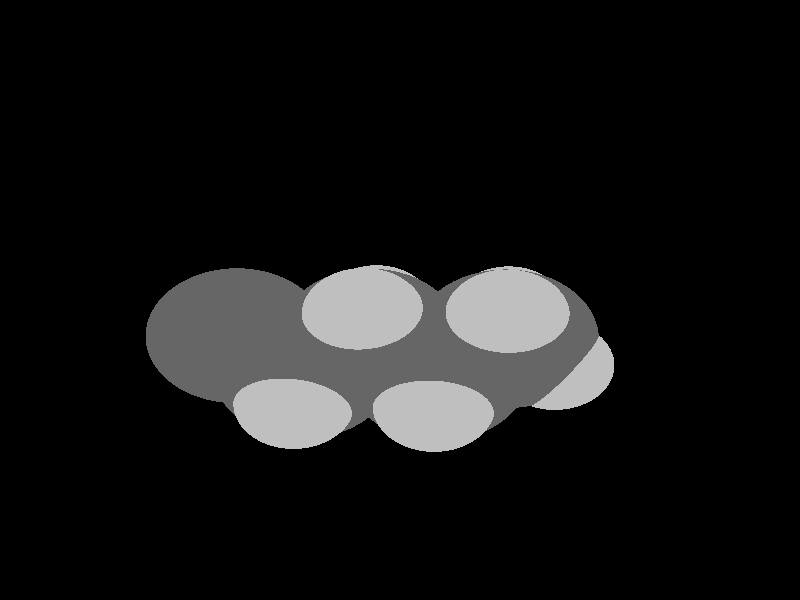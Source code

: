 global_settings {
	ambient_light rgb <0.200000002980232, 0.200000002980232, 0.200000002980232>
	max_trace_level 15
}

background { color rgb <0,0,0> }

camera {
	perspective
	location <-0.3640294025737, 13.4350045005222, -18.0599054849446>
	angle 40
	up <-0.143193033919378, -0.829559358714476, -0.539747186566258>
	right <0.982133679048427, -0.186391508520154, 0.0259160573850265> * 1
	direction <-0.122103200268324, -0.526392891214166, 0.841428150565112> }

light_source {
	<55.9635100019308, -14.0960791752182, -83.0551833692707>
	color rgb <1, 1, 1>
	fade_distance 138.596434269812
	fade_power 0
	spotlight
	area_light <20, 0, 0>, <0, 0, 20>, 20, 20
	circular
	orient
	point_at <-55.9635100019308, 14.0960791752182, 83.0551833692707>
}

light_source {
	<-65.6249734622687, -48.1466534104575, 1.53552409472247>
	color rgb <0.300000011920929, 0.300000011920929, 0.300000011920929> shadowless
	fade_distance 138.596434269812
	fade_power 0
	parallel
	point_at <65.6249734622687, 48.1466534104575, -1.53552409472247>
}

#default {
	finish {ambient 0.5 diffuse 1 specular 0.2 roughness .01 metallic 1}
}

union {
cylinder {
	<-1.92781803345158, 3.99546195614888, 0.179986840648747>, 	<-2.61135778306295, 3.7328178927557, -0.0405970682566193>, 0.075
	pigment { rgbt <0.400000005960464, 0.400000005960464, 0.400000005960464, 0> }
}
cylinder {
	<-2.61135778306295, 3.7328178927557, -0.0405970682566193>, 	<-3.29489753267432, 3.47017382936252, -0.261180977161986>, 0.075
	pigment { rgbt <0.400000005960464, 0.400000005960464, 0.400000005960464, 0> }
}
cylinder {
	<-1.92781803345158, 3.99546195614888, 0.179986840648747>, 	<-1.88209762170873, 3.9778046233084, 0.84780710519122>, 0.075
	pigment { rgbt <0.400000005960464, 0.400000005960464, 0.400000005960464, 0> }
}
cylinder {
	<-1.88209762170873, 3.9778046233084, 0.84780710519122>, 	<-1.8529688899847, 3.96655503714621, 1.27327915551155>, 0.075
	pigment { rgbt <0.75, 0.75, 0.75, 0> }
}
cylinder {
	<-1.92781803345158, 3.99546195614888, 0.179986840648747>, 	<-1.85863302779466, 4.63475697786784, -0.00683984927460014>, 0.075
	pigment { rgbt <0.400000005960464, 0.400000005960464, 0.400000005960464, 0> }
}
cylinder {
	<-1.85863302779466, 4.63475697786784, -0.00683984927460014>, 	<-1.81455479115008, 5.04205617493331, -0.125868401368709>, 0.075
	pigment { rgbt <0.75, 0.75, 0.75, 0> }
}
cylinder {
	<-1.92781803345158, 3.99546195614888, 0.179986840648747>, 	<-1.36180684305866, 3.58570416843123, -0.119460231034979>, 0.075
	pigment { rgbt <0.400000005960464, 0.400000005960464, 0.400000005960464, 0> }
}
cylinder {
	<-1.36180684305866, 3.58570416843123, -0.119460231034979>, 	<-0.795795652665742, 3.17594638071357, -0.418907302718705>, 0.075
	pigment { rgbt <0.400000005960464, 0.400000005960464, 0.400000005960464, 0> }
}
cylinder {
	<-3.29489753267432, 3.47017382936252, -0.261180977161986>, 	<-3.8617269391443, 3.88471220150122, 0.041051942842871>, 0.075
	pigment { rgbt <0.400000005960464, 0.400000005960464, 0.400000005960464, 0> }
}
cylinder {
	<-3.8617269391443, 3.88471220150122, 0.041051942842871>, 	<-4.42855634561428, 4.29925057363992, 0.343284862847728>, 0.075
	pigment { rgbt <0.400000005960464, 0.400000005960464, 0.400000005960464, 0> }
}
cylinder {
	<-3.29489753267432, 3.47017382936252, -0.261180977161986>, 	<-3.35701631188262, 2.82847288577334, -0.077029633330938>, 0.075
	pigment { rgbt <0.400000005960464, 0.400000005960464, 0.400000005960464, 0> }
}
cylinder {
	<-3.35701631188262, 2.82847288577334, -0.077029633330938>, 	<-3.3966217519461, 2.41933979294853, 0.0403808358325251>, 0.075
	pigment { rgbt <0.75, 0.75, 0.75, 0> }
}
cylinder {
	<-3.29489753267432, 3.47017382936252, -0.261180977161986>, 	<-3.33328146392601, 3.4832063864066, -0.930435037129379>, 0.075
	pigment { rgbt <0.400000005960464, 0.400000005960464, 0.400000005960464, 0> }
}
cylinder {
	<-3.33328146392601, 3.4832063864066, -0.930435037129379>, 	<-3.35775403672377, 3.49151559785529, -1.35713361042959>, 0.075
	pigment { rgbt <0.75, 0.75, 0.75, 0> }
}
cylinder {
	<-4.42855634561428, 4.29925057363992, 0.343284862847728>, 	<-4.38984888505728, 4.28424146173387, 1.01149028400895>, 0.075
	pigment { rgbt <0.400000005960464, 0.400000005960464, 0.400000005960464, 0> }
}
cylinder {
	<-4.38984888505728, 4.28424146173387, 1.01149028400895>, 	<-4.36519071383113, 4.27468006850358, 1.43716335716164>, 0.075
	pigment { rgbt <0.75, 0.75, 0.75, 0> }
}
cylinder {
	<-4.42855634561428, 4.29925057363992, 0.343284862847728>, 	<-5.12064739764267, 4.0354112885813, 0.122283240979915>, 0.075
	pigment { rgbt <0.400000005960464, 0.400000005960464, 0.400000005960464, 0> }
}
cylinder {
	<-5.12064739764267, 4.0354112885813, 0.122283240979915>, 	<-5.81273844967106, 3.77157200352268, -0.0987183808878984>, 0.075
	pigment { rgbt <0.400000005960464, 0.400000005960464, 0.400000005960464, 0> }
}
cylinder {
	<-4.42855634561428, 4.29925057363992, 0.343284862847728>, 	<-4.36657678773493, 4.93921496150834, 0.156657044748316>, 0.075
	pigment { rgbt <0.400000005960464, 0.400000005960464, 0.400000005960464, 0> }
}
cylinder {
	<-4.36657678773493, 4.93921496150834, 0.156657044748316>, 	<-4.32709328197484, 5.34689837292985, 0.0377675143443767>, 0.075
	pigment { rgbt <0.75, 0.75, 0.75, 0> }
}
cylinder {
	<-0.795795652665742, 3.17594638071357, -0.418907302718705>, 	<-0.836135614775981, 2.53611708375788, -0.228278677136085>, 0.075
	pigment { rgbt <0.400000005960464, 0.400000005960464, 0.400000005960464, 0> }
}
cylinder {
	<-0.836135614775981, 2.53611708375788, -0.228278677136085>, 	<-0.861819458855075, 2.12874744232545, -0.106908312853237>, 0.075
	pigment { rgbt <0.75, 0.75, 0.75, 0> }
}
cylinder {
	<-0.795795652665742, 3.17594638071357, -0.418907302718705>, 	<-0.204797743429885, 3.41560296299434, -0.217640602083193>, 0.075
	pigment { rgbt <0.400000005960464, 0.400000005960464, 0.400000005960464, 0> }
}
cylinder {
	<-0.204797743429885, 3.41560296299434, -0.217640602083193>, 	<0.171451440722687, 3.56817641909425, -0.0895074382804586>, 0.075
	pigment { rgbt <0.75, 0.75, 0.75, 0> }
}
cylinder {
	<-0.795795652665742, 3.17594638071357, -0.418907302718705>, 	<-0.81181032046004, 3.19751791151794, -1.08720774795028>, 0.075
	pigment { rgbt <0.400000005960464, 0.400000005960464, 0.400000005960464, 0> }
}
cylinder {
	<-0.81181032046004, 3.19751791151794, -1.08720774795028>, 	<-0.822006611968452, 3.21125217183412, -1.51270431411751>, 0.075
	pigment { rgbt <0.75, 0.75, 0.75, 0> }
}
sphere {
	<-1.92781803345158, 3.99546195614888, 0.179986840648747>, 0.4104
	pigment { rgbt <0.400000005960464, 0.400000005960464, 0.400000005960464,0> }
}
sphere {
	<-3.29489753267432, 3.47017382936252, -0.261180977161986>, 0.4104
	pigment { rgbt <0.400000005960464, 0.400000005960464, 0.400000005960464,0> }
}
sphere {
	<-4.42855634561428, 4.29925057363992, 0.343284862847728>, 0.4104
	pigment { rgbt <0.400000005960464, 0.400000005960464, 0.400000005960464,0> }
}
sphere {
	<-3.3966217519461, 2.41933979294853, 0.0403808358325251>, 0.1674
	pigment { rgbt <0.75, 0.75, 0.75,0> }
}
sphere {
	<-3.35775403672377, 3.49151559785529, -1.35713361042959>, 0.1674
	pigment { rgbt <0.75, 0.75, 0.75,0> }
}
sphere {
	<-4.36519071383113, 4.27468006850358, 1.43716335716164>, 0.1674
	pigment { rgbt <0.75, 0.75, 0.75,0> }
}
sphere {
	<-5.81273844967106, 3.77157200352268, -0.0987183808878984>, 0.4104
	pigment { rgbt <0.400000005960464, 0.400000005960464, 0.400000005960464,0> }
}
sphere {
	<-4.32709328197484, 5.34689837292985, 0.0377675143443767>, 0.1674
	pigment { rgbt <0.75, 0.75, 0.75,0> }
}
sphere {
	<-1.8529688899847, 3.96655503714621, 1.27327915551155>, 0.1674
	pigment { rgbt <0.75, 0.75, 0.75,0> }
}
sphere {
	<-1.81455479115008, 5.04205617493331, -0.125868401368709>, 0.1674
	pigment { rgbt <0.75, 0.75, 0.75,0> }
}
sphere {
	<-0.795795652665742, 3.17594638071357, -0.418907302718705>, 0.4104
	pigment { rgbt <0.400000005960464, 0.400000005960464, 0.400000005960464,0> }
}
sphere {
	<-0.861819458855075, 2.12874744232545, -0.106908312853237>, 0.1674
	pigment { rgbt <0.75, 0.75, 0.75,0> }
}
sphere {
	<0.171451440722687, 3.56817641909425, -0.0895074382804586>, 0.1674
	pigment { rgbt <0.75, 0.75, 0.75,0> }
}
sphere {
	<-0.822006611968452, 3.21125217183412, -1.51270431411751>, 0.1674
	pigment { rgbt <0.75, 0.75, 0.75,0> }
}
}
merge {
}
union {
}
merge {
sphere {
	<-1.92781803345158, 3.99546195614888, 0.179986840648747>, 1.69983
	pigment { rgbt <0, 0, 0,0> }
}
sphere {
	<-3.29489753267432, 3.47017382936252, -0.261180977161986>, 1.69983
	pigment { rgbt <0, 0, 0,0> }
}
sphere {
	<-4.42855634561428, 4.29925057363992, 0.343284862847728>, 1.69983
	pigment { rgbt <0, 0, 0,0> }
}
sphere {
	<-3.3966217519461, 2.41933979294853, 0.0403808358325251>, 1.09989
	pigment { rgbt <0, 0, 0,0> }
}
sphere {
	<-3.35775403672377, 3.49151559785529, -1.35713361042959>, 1.09989
	pigment { rgbt <0, 0, 0,0> }
}
sphere {
	<-4.36519071383113, 4.27468006850358, 1.43716335716164>, 1.09989
	pigment { rgbt <0, 0, 0,0> }
}
sphere {
	<-5.81273844967106, 3.77157200352268, -0.0987183808878984>, 1.69983
	pigment { rgbt <0, 0, 0,0> }
}
sphere {
	<-4.32709328197484, 5.34689837292985, 0.0377675143443767>, 1.09989
	pigment { rgbt <0, 0, 0,0> }
}
sphere {
	<-1.8529688899847, 3.96655503714621, 1.27327915551155>, 1.09989
	pigment { rgbt <0, 0, 0,0> }
}
sphere {
	<-1.81455479115008, 5.04205617493331, -0.125868401368709>, 1.09989
	pigment { rgbt <0, 0, 0,0> }
}
sphere {
	<-0.795795652665742, 3.17594638071357, -0.418907302718705>, 1.69983
	pigment { rgbt <0, 0, 0,0> }
}
sphere {
	<-0.861819458855075, 2.12874744232545, -0.106908312853237>, 1.09989
	pigment { rgbt <0, 0, 0,0> }
}
sphere {
	<0.171451440722687, 3.56817641909425, -0.0895074382804586>, 1.09989
	pigment { rgbt <0, 0, 0,0> }
}
sphere {
	<-0.822006611968452, 3.21125217183412, -1.51270431411751>, 1.09989
	pigment { rgbt <0, 0, 0,0> }
}
sphere {
	<-1.92781803345158, 3.99546195614888, 0.179986840648747>, 1.7
	pigment { rgbt <0.400000005960464, 0.400000005960464, 0.400000005960464,0.350000023841858> }
}
sphere {
	<-3.29489753267432, 3.47017382936252, -0.261180977161986>, 1.7
	pigment { rgbt <0.400000005960464, 0.400000005960464, 0.400000005960464,0.350000023841858> }
}
sphere {
	<-4.42855634561428, 4.29925057363992, 0.343284862847728>, 1.7
	pigment { rgbt <0.400000005960464, 0.400000005960464, 0.400000005960464,0.350000023841858> }
}
sphere {
	<-3.3966217519461, 2.41933979294853, 0.0403808358325251>, 1.1
	pigment { rgbt <0.75, 0.75, 0.75,0.350000023841858> }
}
sphere {
	<-3.35775403672377, 3.49151559785529, -1.35713361042959>, 1.1
	pigment { rgbt <0.75, 0.75, 0.75,0.350000023841858> }
}
sphere {
	<-4.36519071383113, 4.27468006850358, 1.43716335716164>, 1.1
	pigment { rgbt <0.75, 0.75, 0.75,0.350000023841858> }
}
sphere {
	<-5.81273844967106, 3.77157200352268, -0.0987183808878984>, 1.7
	pigment { rgbt <0.400000005960464, 0.400000005960464, 0.400000005960464,0.350000023841858> }
}
sphere {
	<-4.32709328197484, 5.34689837292985, 0.0377675143443767>, 1.1
	pigment { rgbt <0.75, 0.75, 0.75,0.350000023841858> }
}
sphere {
	<-1.8529688899847, 3.96655503714621, 1.27327915551155>, 1.1
	pigment { rgbt <0.75, 0.75, 0.75,0.350000023841858> }
}
sphere {
	<-1.81455479115008, 5.04205617493331, -0.125868401368709>, 1.1
	pigment { rgbt <0.75, 0.75, 0.75,0.350000023841858> }
}
sphere {
	<-0.795795652665742, 3.17594638071357, -0.418907302718705>, 1.7
	pigment { rgbt <0.400000005960464, 0.400000005960464, 0.400000005960464,0.350000023841858> }
}
sphere {
	<-0.861819458855075, 2.12874744232545, -0.106908312853237>, 1.1
	pigment { rgbt <0.75, 0.75, 0.75,0.350000023841858> }
}
sphere {
	<0.171451440722687, 3.56817641909425, -0.0895074382804586>, 1.1
	pigment { rgbt <0.75, 0.75, 0.75,0.350000023841858> }
}
sphere {
	<-0.822006611968452, 3.21125217183412, -1.51270431411751>, 1.1
	pigment { rgbt <0.75, 0.75, 0.75,0.350000023841858> }
}
}
